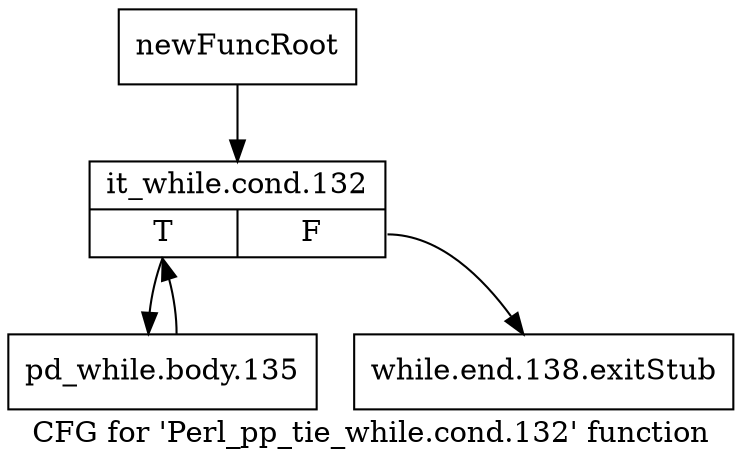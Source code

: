 digraph "CFG for 'Perl_pp_tie_while.cond.132' function" {
	label="CFG for 'Perl_pp_tie_while.cond.132' function";

	Node0x50e2d00 [shape=record,label="{newFuncRoot}"];
	Node0x50e2d00 -> Node0x50e3180;
	Node0x50e3130 [shape=record,label="{while.end.138.exitStub}"];
	Node0x50e3180 [shape=record,label="{it_while.cond.132|{<s0>T|<s1>F}}"];
	Node0x50e3180:s0 -> Node0x50e31d0;
	Node0x50e3180:s1 -> Node0x50e3130;
	Node0x50e31d0 [shape=record,label="{pd_while.body.135}"];
	Node0x50e31d0 -> Node0x50e3180;
}
